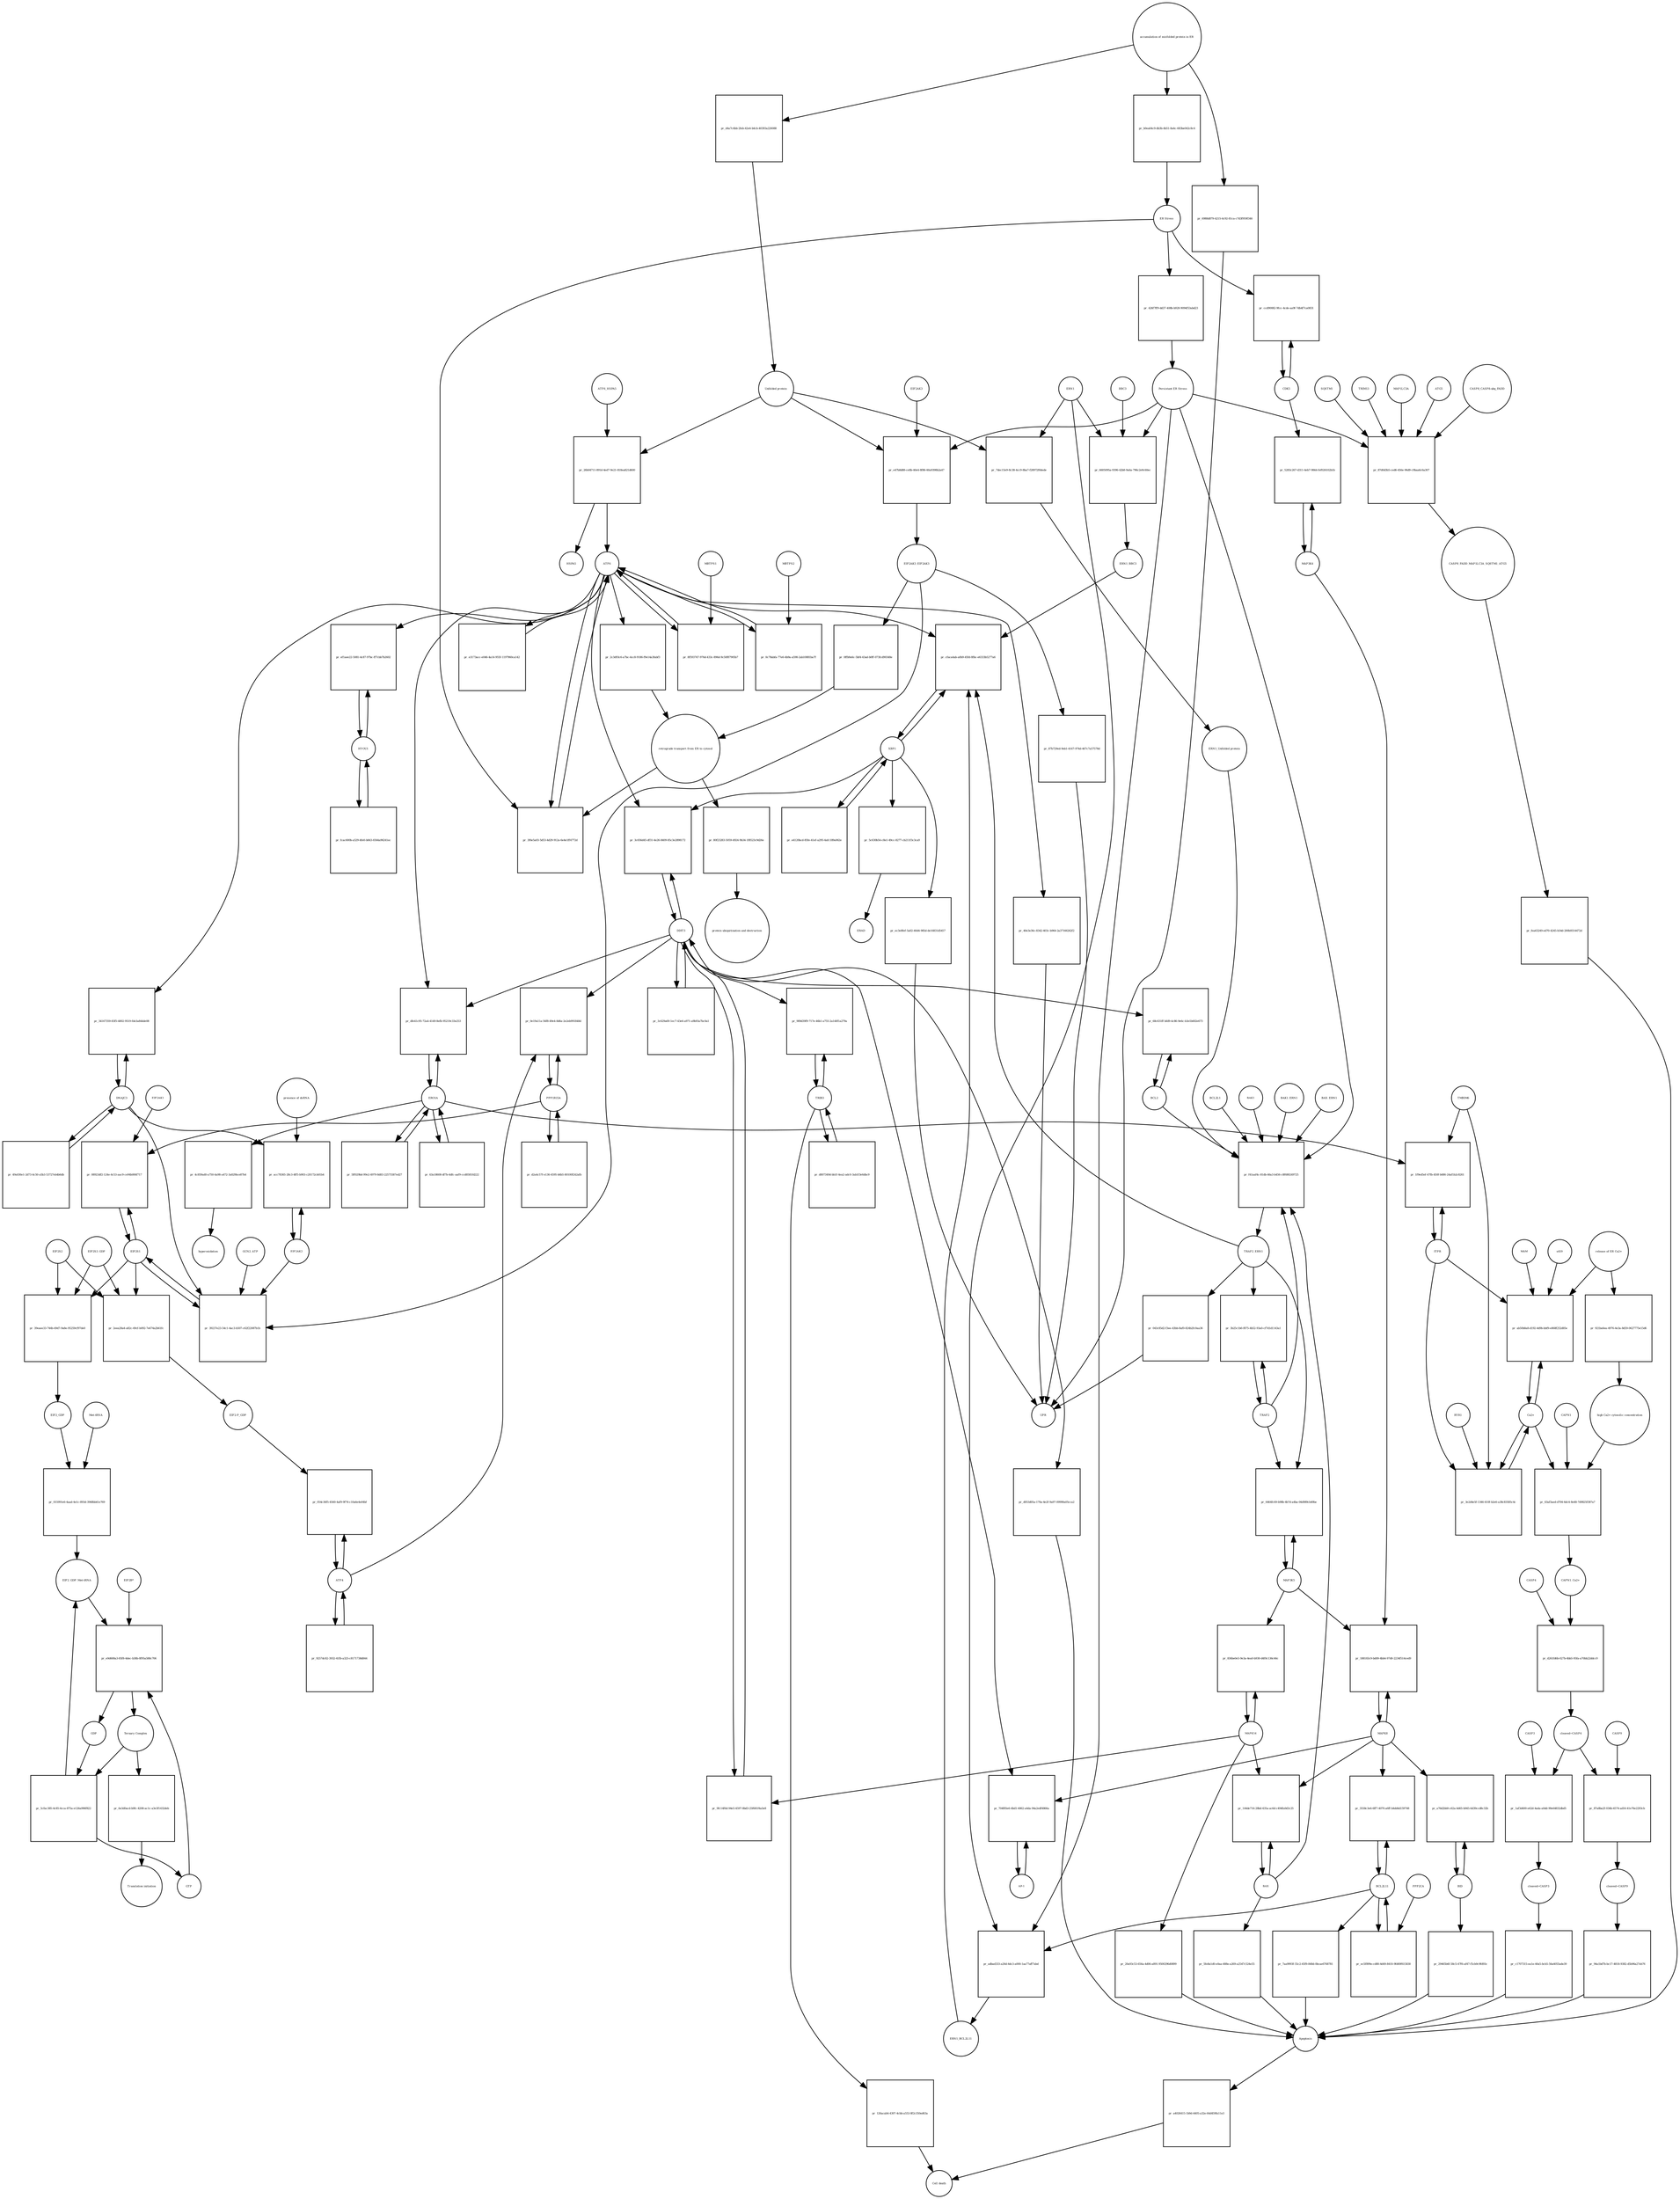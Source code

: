 strict digraph  {
ATF6_HSPA5 [annotation="", bipartite=0, cls=complex, fontsize=4, label=ATF6_HSPA5, shape=circle];
"pr_26b04711-891d-4ed7-9e21-818ea821d600" [annotation="", bipartite=1, cls=process, fontsize=4, label="pr_26b04711-891d-4ed7-9e21-818ea821d600", shape=square];
ATF6 [annotation="urn_miriam_hgnc.symbol_ATF6", bipartite=0, cls=macromolecule, fontsize=4, label=ATF6, shape=circle];
HSPA5 [annotation="urn_miriam_hgnc.symbol_HSPA5", bipartite=0, cls=macromolecule, fontsize=4, label=HSPA5, shape=circle];
"Unfolded protein" [annotation="", bipartite=0, cls=macromolecule, fontsize=4, label="Unfolded protein", shape=circle];
ERN1 [annotation="urn_miriam_hgnc.symbol_ERN1", bipartite=0, cls=macromolecule, fontsize=4, label=ERN1, shape=circle];
"pr_7dec15e9-8c38-4cc9-8ba7-f28972f64ede" [annotation="", bipartite=1, cls=process, fontsize=4, label="pr_7dec15e9-8c38-4cc9-8ba7-f28972f64ede", shape=square];
"ERN1_Unfolded protein" [annotation="", bipartite=0, cls=complex, fontsize=4, label="ERN1_Unfolded protein", shape=circle];
EIF2AK3_EIF2AK3 [annotation="", bipartite=0, cls=complex, fontsize=4, label=EIF2AK3_EIF2AK3, shape=circle];
"pr_0ffb9a6c-5bf4-43ad-b0ff-073fcd90348e" [annotation="", bipartite=1, cls=process, fontsize=4, label="pr_0ffb9a6c-5bf4-43ad-b0ff-073fcd90348e", shape=square];
"retrograde transport from ER to cytosol" [annotation="", bipartite=0, cls=phenotype, fontsize=4, label="retrograde transport from ER to cytosol", shape=circle];
"pr_2c3d93c6-a7bc-4cc8-9186-f9e14a3fabf3" [annotation="", bipartite=1, cls=process, fontsize=4, label="pr_2c3d93c6-a7bc-4cc8-9186-f9e14a3fabf3", shape=square];
"pr_80f23283-5059-4924-9b34-1f8523c9d26e" [annotation="", bipartite=1, cls=process, fontsize=4, label="pr_80f23283-5059-4924-9b34-1f8523c9d26e", shape=square];
"protein ubiquitination and destruction" [annotation="", bipartite=0, cls=phenotype, fontsize=4, label="protein ubiquitination and destruction", shape=circle];
"pr_f41aaf4c-81db-46a3-b456-c8f680249725" [annotation="", bipartite=1, cls=process, fontsize=4, label="pr_f41aaf4c-81db-46a3-b456-c8f680249725", shape=square];
TRAF2_ERN1 [annotation="", bipartite=0, cls=complex, fontsize=4, label=TRAF2_ERN1, shape=circle];
BAK1_ERN1 [annotation="", bipartite=0, cls=complex, fontsize=4, label=BAK1_ERN1, shape=circle];
BAX_ERN1 [annotation="", bipartite=0, cls=complex, fontsize=4, label=BAX_ERN1, shape=circle];
BCL2 [annotation="urn_miriam_hgnc.symbol_BCL2", bipartite=0, cls="nucleic acid feature", fontsize=4, label=BCL2, shape=circle];
BCL2L1 [annotation="urn_miriam_hgnc.symbol_BCL2L1", bipartite=0, cls=macromolecule, fontsize=4, label=BCL2L1, shape=circle];
"Persistant ER Stress" [annotation="", bipartite=0, cls=phenotype, fontsize=4, label="Persistant ER Stress", shape=circle];
BAX [annotation="urn_miriam_hgnc.symbol_BAX", bipartite=0, cls=macromolecule, fontsize=4, label=BAX, shape=circle];
BAK1 [annotation="urn_miriam_hgnc.symbol_BAK1", bipartite=0, cls=macromolecule, fontsize=4, label=BAK1, shape=circle];
TRAF2 [annotation="urn_miriam_hgnc.symbol_TRAF2", bipartite=0, cls=macromolecule, fontsize=4, label=TRAF2, shape=circle];
XBP1 [annotation="urn_miriam_hgnc.symbol_XBP1", bipartite=0, cls=macromolecule, fontsize=4, label=XBP1, shape=circle];
"pr_cfaca4ab-a0b9-45fd-8fbc-e6333b5277a6" [annotation="", bipartite=1, cls=process, fontsize=4, label="pr_cfaca4ab-a0b9-45fd-8fbc-e6333b5277a6", shape=square];
ERN1_BBC3 [annotation="", bipartite=0, cls=complex, fontsize=4, label=ERN1_BBC3, shape=circle];
ERN1_BCL2L11 [annotation="", bipartite=0, cls=complex, fontsize=4, label=ERN1_BCL2L11, shape=circle];
"pr_e4120bcd-85fe-41ef-a295-4afc189a062e" [annotation="", bipartite=1, cls=process, fontsize=4, label="pr_e4120bcd-85fe-41ef-a295-4afc189a062e", shape=square];
"pr_5c630b54-c8e1-49cc-8277-cb211f3c3ca9" [annotation="", bipartite=1, cls=process, fontsize=4, label="pr_5c630b54-c8e1-49cc-8277-cb211f3c3ca9", shape=square];
ERAD [annotation="", bipartite=0, cls=phenotype, fontsize=4, label=ERAD, shape=circle];
"pr_ec3e8fef-5a02-40d4-985d-de16831d5457" [annotation="", bipartite=1, cls=process, fontsize=4, label="pr_ec3e8fef-5a02-40d4-985d-de16831d5457", shape=square];
UPR [annotation="", bipartite=0, cls=phenotype, fontsize=4, label=UPR, shape=circle];
"pr_3b25c1b0-f875-4b52-93a0-cf7d1d1143a1" [annotation="", bipartite=1, cls=process, fontsize=4, label="pr_3b25c1b0-f875-4b52-93a0-cf7d1d1143a1", shape=square];
MAPK8 [annotation="urn_miriam_hgnc.symbol_MAPK8", bipartite=0, cls=macromolecule, fontsize=4, label=MAPK8, shape=circle];
"pr_188183c9-bd09-4bb4-97d0-2234f514ced9" [annotation="", bipartite=1, cls=process, fontsize=4, label="pr_188183c9-bd09-4bb4-97d0-2234f514ced9", shape=square];
MAP3K4 [annotation="urn_miriam_hgnc.symbol_MAP3K4", bipartite=0, cls=macromolecule, fontsize=4, label=MAP3K4, shape=circle];
MAP3K5 [annotation="urn_miriam_hgnc.symbol_MAP3K5", bipartite=0, cls=macromolecule, fontsize=4, label=MAP3K5, shape=circle];
MAPK14 [annotation="urn_miriam_hgnc.symbol_MAPK14", bipartite=0, cls=macromolecule, fontsize=4, label=MAPK14, shape=circle];
"pr_836be0e5-9e3a-4ea0-b930-d4f0c136c46c" [annotation="", bipartite=1, cls=process, fontsize=4, label="pr_836be0e5-9e3a-4ea0-b930-d4f0c136c46c", shape=square];
"pr_20a93c53-656a-4d06-a891-9500296d0899" [annotation="", bipartite=1, cls=process, fontsize=4, label="pr_20a93c53-656a-4d06-a891-9500296d0899", shape=square];
Apoptosis [annotation="", bipartite=0, cls=phenotype, fontsize=4, label=Apoptosis, shape=circle];
DDIT3 [annotation="urn_miriam_hgnc.symbol_DDIT3", bipartite=0, cls=macromolecule, fontsize=4, label=DDIT3, shape=circle];
"pr_9fc14f6d-94e5-4597-8bd3-25f681f4a5e8" [annotation="", bipartite=1, cls=process, fontsize=4, label="pr_9fc14f6d-94e5-4597-8bd3-25f681f4a5e8", shape=square];
"pr_d053d05a-170a-4e2f-9a97-09990a05cca2" [annotation="", bipartite=1, cls=process, fontsize=4, label="pr_d053d05a-170a-4e2f-9a97-09990a05cca2", shape=square];
"pr_68c631ff-bfd9-4c86-9e6c-b3e1b602e673" [annotation="", bipartite=1, cls=process, fontsize=4, label="pr_68c631ff-bfd9-4c86-9e6c-b3e1b602e673", shape=square];
"pr_3f6e5a03-5d53-4d29-912a-6e4e1ff4772d" [annotation="", bipartite=1, cls=process, fontsize=4, label="pr_3f6e5a03-5d53-4d29-912a-6e4e1ff4772d", shape=square];
"ER Stress" [annotation="", bipartite=0, cls=phenotype, fontsize=4, label="ER Stress", shape=circle];
"pr_8f593747-976d-433c-896d-9c50f87905b7" [annotation="", bipartite=1, cls=process, fontsize=4, label="pr_8f593747-976d-433c-896d-9c50f87905b7", shape=square];
MBTPS1 [annotation="urn_miriam_hgnc.symbol_MBTPS1", bipartite=0, cls=macromolecule, fontsize=4, label=MBTPS1, shape=circle];
"pr_0c78abfa-77e6-4b9a-a598-2ab10881ba7f" [annotation="", bipartite=1, cls=process, fontsize=4, label="pr_0c78abfa-77e6-4b9a-a598-2ab10881ba7f", shape=square];
MBTPS2 [annotation="urn_miriam_hgnc.symbol_MBTPS2", bipartite=0, cls=macromolecule, fontsize=4, label=MBTPS2, shape=circle];
"pr_e3173acc-e046-4a14-955f-1197960ca142" [annotation="", bipartite=1, cls=process, fontsize=4, label="pr_e3173acc-e046-4a14-955f-1197960ca142", shape=square];
"pr_3c629a69-1ec7-43e6-a971-a9b93a7bc0a1" [annotation="", bipartite=1, cls=process, fontsize=4, label="pr_3c629a69-1ec7-43e6-a971-a9b93a7bc0a1", shape=square];
"pr_3c656d45-df31-4e26-8409-85c3e2898172" [annotation="", bipartite=1, cls=process, fontsize=4, label="pr_3c656d45-df31-4e26-8409-85c3e2898172", shape=square];
EIF2S1 [annotation="urn_miriam_hgnc.symbol_EIF2S1", bipartite=0, cls=macromolecule, fontsize=4, label=EIF2S1, shape=circle];
"pr_39237e23-54c1-4ac3-b507-c62f22087b1b" [annotation="", bipartite=1, cls=process, fontsize=4, label="pr_39237e23-54c1-4ac3-b507-c62f22087b1b", shape=square];
GCN2_ATP [annotation="", bipartite=0, cls=complex, fontsize=4, label=GCN2_ATP, shape=circle];
EIF2AK2 [annotation="urn_miriam_hgnc.symbol_EIF2AK2", bipartite=0, cls=macromolecule, fontsize=4, label=EIF2AK2, shape=circle];
DNAJC3 [annotation="urn_miriam_hgnc.symbol_DNAJC3", bipartite=0, cls=macromolecule, fontsize=4, label=DNAJC3, shape=circle];
EIF2S2 [annotation="urn_miriam_hgnc.symbol_EIF2S2", bipartite=0, cls=macromolecule, fontsize=4, label=EIF2S2, shape=circle];
"pr_39eaee33-744b-49d7-9a8e-95259cf97de0" [annotation="", bipartite=1, cls=process, fontsize=4, label="pr_39eaee33-744b-49d7-9a8e-95259cf97de0", shape=square];
EIF2S3_GDP [annotation="", bipartite=0, cls=complex, fontsize=4, label=EIF2S3_GDP, shape=circle];
EIF2_GDP [annotation="", bipartite=0, cls=complex, fontsize=4, label=EIF2_GDP, shape=circle];
"EIF2_GDP_Met-tRNA" [annotation="", bipartite=0, cls=complex, fontsize=4, label="EIF2_GDP_Met-tRNA", shape=circle];
"pr_e9d608a3-85f8-4dec-b38b-8f95a588c706" [annotation="", bipartite=1, cls=process, fontsize=4, label="pr_e9d608a3-85f8-4dec-b38b-8f95a588c706", shape=square];
"Ternary Complex" [annotation="", bipartite=0, cls=complex, fontsize=4, label="Ternary Complex", shape=circle];
"EIF2B*" [annotation="", bipartite=0, cls=complex, fontsize=4, label="EIF2B*", shape=circle];
GTP [annotation="urn_miriam_obo.chebi_CHEBI%3A57600", bipartite=0, cls="simple chemical", fontsize=4, label=GTP, shape=circle];
GDP [annotation="urn_miriam_obo.chebi_CHEBI%3A65180", bipartite=0, cls="simple chemical", fontsize=4, label=GDP, shape=circle];
"pr_5cfac385-4c85-4cca-875a-e126a996f822" [annotation="", bipartite=1, cls=process, fontsize=4, label="pr_5cfac385-4c85-4cca-875a-e126a996f822", shape=square];
ATF4 [annotation="urn_miriam_hgnc.symbol_ATF4", bipartite=0, cls=macromolecule, fontsize=4, label=ATF4, shape=circle];
"pr_054c36f5-4560-4af9-9f74-c10a6e4e04bf" [annotation="", bipartite=1, cls=process, fontsize=4, label="pr_054c36f5-4560-4af9-9f74-c10a6e4e04bf", shape=square];
"EIF2-P_GDP" [annotation="", bipartite=0, cls=complex, fontsize=4, label="EIF2-P_GDP", shape=circle];
"pr_9257dc82-3932-41fb-a325-c8171738d844" [annotation="", bipartite=1, cls=process, fontsize=4, label="pr_9257dc82-3932-41fb-a325-c8171738d844", shape=square];
PPP1R15A [annotation="urn_miriam_hgnc.symbol_PPP1R15A", bipartite=0, cls=macromolecule, fontsize=4, label=PPP1R15A, shape=circle];
"pr_0e19a11a-56f8-49e4-8d6a-2e2eb991848d" [annotation="", bipartite=1, cls=process, fontsize=4, label="pr_0e19a11a-56f8-49e4-8d6a-2e2eb991848d", shape=square];
"pr_d2a4c57f-e136-4595-b6b5-80100f242afb" [annotation="", bipartite=1, cls=process, fontsize=4, label="pr_d2a4c57f-e136-4595-b6b5-80100f242afb", shape=square];
"pr_6e3d0acd-b9fc-4208-ac1c-a3e3f1432deb" [annotation="", bipartite=1, cls=process, fontsize=4, label="pr_6e3d0acd-b9fc-4208-ac1c-a3e3f1432deb", shape=square];
"Translation initiation" [annotation="", bipartite=0, cls=phenotype, fontsize=4, label="Translation initiation", shape=circle];
"pr_6464fc69-b98b-4b7d-a4ba-04d989cb49be" [annotation="", bipartite=1, cls=process, fontsize=4, label="pr_6464fc69-b98b-4b7d-a4ba-04d989cb49be", shape=square];
ERO1A [annotation="urn_miriam_hgnc.symbol_ERO1A", bipartite=0, cls=macromolecule, fontsize=4, label=ERO1A, shape=circle];
"pr_dfe41c95-72a4-4149-8efb-95219c33e253" [annotation="", bipartite=1, cls=process, fontsize=4, label="pr_dfe41c95-72a4-4149-8efb-95219c33e253", shape=square];
"pr_63a18608-df7b-4dfc-aaf9-ccd8581fd222" [annotation="", bipartite=1, cls=process, fontsize=4, label="pr_63a18608-df7b-4dfc-aaf9-ccd8581fd222", shape=square];
"pr_08923df2-124e-4c53-aac9-ce94b006f717" [annotation="", bipartite=1, cls=process, fontsize=4, label="pr_08923df2-124e-4c53-aac9-ce94b006f717", shape=square];
EIF2AK1 [annotation="urn_miriam_hgnc.symbol_EIF2AK1", bipartite=0, cls=macromolecule, fontsize=4, label=EIF2AK1, shape=circle];
"pr_144de716-28bd-435a-ac6d-c494fa0d3c25" [annotation="", bipartite=1, cls=process, fontsize=4, label="pr_144de716-28bd-435a-ac6d-c494fa0d3c25", shape=square];
"pr_5fe8a1d0-e0aa-488e-a269-a2547c524e55" [annotation="", bipartite=1, cls=process, fontsize=4, label="pr_5fe8a1d0-e0aa-488e-a269-a2547c524e55", shape=square];
"Ca2+" [annotation="urn_miriam_obo.chebi_CHEBI%3A29108", bipartite=0, cls="simple chemical", fontsize=4, label="Ca2+", shape=circle];
"pr_ab50b8a8-d192-4d9b-bbf9-e868f252d85e" [annotation="", bipartite=1, cls=process, fontsize=4, label="pr_ab50b8a8-d192-4d9b-bbf9-e868f252d85e", shape=square];
"release of ER Ca2+" [annotation="", bipartite=0, cls=phenotype, fontsize=4, label="release of ER Ca2+", shape=circle];
ITPR [annotation="urn_miriam_hgnc.symbol_ITPR1|urn_miriam_hgnc.symbol_ITPR2|urn_miriam_hgnc.symbol_ITPR3", bipartite=0, cls=macromolecule, fontsize=4, label=ITPR, shape=circle];
MAM [annotation="", bipartite=0, cls=phenotype, fontsize=4, label=MAM, shape=circle];
s619 [annotation="", bipartite=0, cls=complex, fontsize=4, label=s619, shape=circle];
"pr_5283c267-d311-4eb7-9844-fef026102b1b" [annotation="", bipartite=1, cls=process, fontsize=4, label="pr_5283c267-d311-4eb7-9844-fef026102b1b", shape=square];
CDK5 [annotation="urn_miriam_hgnc.symbol_CDK5", bipartite=0, cls=macromolecule, fontsize=4, label=CDK5, shape=circle];
"pr_ccd90082-9fcc-4cde-aa9f-7db4f7ca0831" [annotation="", bipartite=1, cls="uncertain process", fontsize=4, label="pr_ccd90082-9fcc-4cde-aa9f-7db4f7ca0831", shape=square];
"pr_a4026415-1b9d-4405-a32e-64d459fa11e3" [annotation="", bipartite=1, cls=process, fontsize=4, label="pr_a4026415-1b9d-4405-a32e-64d459fa11e3", shape=square];
"Cell death" [annotation="", bipartite=0, cls=phenotype, fontsize=4, label="Cell death", shape=circle];
"pr_3e2d4e5f-1346-410f-b2e6-a38c83585c4c" [annotation="", bipartite=1, cls=process, fontsize=4, label="pr_3e2d4e5f-1346-410f-b2e6-a38c83585c4c", shape=square];
TMBIM6 [annotation="urn_miriam_hgnc.symbol_TMBIM6", bipartite=0, cls=macromolecule, fontsize=4, label=TMBIM6, shape=circle];
RYR1 [annotation="urn_miriam_hgnc.symbol_RYR1", bipartite=0, cls=macromolecule, fontsize=4, label=RYR1, shape=circle];
EIF2AK3 [annotation="urn_miriam_hgnc.symbol_EIF2AK3", bipartite=0, cls=macromolecule, fontsize=4, label=EIF2AK3, shape=circle];
"pr_e47b8d88-ce8b-40e4-8f86-60a9398b2a47" [annotation="", bipartite=1, cls=process, fontsize=4, label="pr_e47b8d88-ce8b-40e4-8f86-60a9398b2a47", shape=square];
"pr_4c859ad0-a750-4a98-a472-3a829bce87b4" [annotation="", bipartite=1, cls=process, fontsize=4, label="pr_4c859ad0-a750-4a98-a472-3a829bce87b4", shape=square];
hyperoxidation [annotation="", bipartite=0, cls=phenotype, fontsize=4, label=hyperoxidation, shape=circle];
"pr_5ff029bd-99e2-4979-8d83-22575587ed27" [annotation="", bipartite=1, cls=process, fontsize=4, label="pr_5ff029bd-99e2-4979-8d83-22575587ed27", shape=square];
"pr_426f7ff9-dd37-408b-b928-9094f53abd23" [annotation="", bipartite=1, cls=process, fontsize=4, label="pr_426f7ff9-dd37-408b-b928-9094f53abd23", shape=square];
"CASP8_CASP8-ubq_FADD" [annotation="", bipartite=0, cls=complex, fontsize=4, label="CASP8_CASP8-ubq_FADD", shape=circle];
"pr_87d0d3b5-ced6-456e-96d9-c9baa6c6a307" [annotation="", bipartite=1, cls=process, fontsize=4, label="pr_87d0d3b5-ced6-456e-96d9-c9baa6c6a307", shape=square];
"SQSTM1 " [annotation="urn_miriam_hgnc.symbol_SQSTM1", bipartite=0, cls=macromolecule, fontsize=4, label="SQSTM1 ", shape=circle];
CASP8_FADD_MAP1LC3A_SQSTM1_ATG5 [annotation="", bipartite=0, cls=complex, fontsize=4, label=CASP8_FADD_MAP1LC3A_SQSTM1_ATG5, shape=circle];
TRIM13 [annotation="urn_miriam_hgnc.symbol_TRIM13", bipartite=0, cls=macromolecule, fontsize=4, label=TRIM13, shape=circle];
MAP1LC3A [annotation="urn_miriam_hgnc.symbol_MAP1LC3A", bipartite=0, cls=macromolecule, fontsize=4, label=MAP1LC3A, shape=circle];
ATG5 [annotation="urn_miriam_hgnc.symbol_ATG5", bipartite=0, cls=macromolecule, fontsize=4, label=ATG5, shape=circle];
"pr_fea63249-ed70-4245-b54d-200b9314472d" [annotation="", bipartite=1, cls=process, fontsize=4, label="pr_fea63249-ed70-4245-b54d-200b9314472d", shape=square];
"AP-1" [annotation="urn_miriam_hgnc.symbol_FOS|urn_miriam_hgnc.symbol_FOSB|urn_miriam_hgnc.symbol_FOSL1|urn_miriam_hgnc.symbol_FOSL2|urn_miriam_hgnc.symbol_JUN|urn_miriam_hgnc.symbol_JUNB|urn_miriam_hgnc.symbol_JUND", bipartite=0, cls=macromolecule, fontsize=4, label="AP-1", shape=circle];
"pr_704f85e6-4bd1-4062-a4da-94a2edf4866a" [annotation="", bipartite=1, cls=process, fontsize=4, label="pr_704f85e6-4bd1-4062-a4da-94a2edf4866a", shape=square];
"pr_acc78365-28c3-4ff5-b903-c20172cb01b4" [annotation="", bipartite=1, cls=process, fontsize=4, label="pr_acc78365-28c3-4ff5-b903-c20172cb01b4", shape=square];
"presence of dsRNA" [annotation="", bipartite=0, cls=phenotype, fontsize=4, label="presence of dsRNA", shape=circle];
"Met-tRNA" [annotation="urn_miriam_hgnc_HGNC%3A34779", bipartite=0, cls="nucleic acid feature", fontsize=4, label="Met-tRNA", shape=circle];
"pr_015991e6-4aad-4e1c-893d-3948bb41e769" [annotation="", bipartite=1, cls=process, fontsize=4, label="pr_015991e6-4aad-4e1c-893d-3948bb41e769", shape=square];
"pr_2eea28a4-a82c-49cf-b092-7e674a2b61fc" [annotation="", bipartite=1, cls=process, fontsize=4, label="pr_2eea28a4-a82c-49cf-b092-7e674a2b61fc", shape=square];
"accumulation of misfolded protein in ER" [annotation="", bipartite=0, cls=phenotype, fontsize=4, label="accumulation of misfolded protein in ER", shape=circle];
"pr_d4a7c4bb-2feb-42e4-b4cb-40393a226088" [annotation="", bipartite=1, cls=process, fontsize=4, label="pr_d4a7c4bb-2feb-42e4-b4cb-40393a226088", shape=square];
"pr_b0ea64c9-db3b-4b51-8a4c-683be042c8c4" [annotation="", bipartite=1, cls=process, fontsize=4, label="pr_b0ea64c9-db3b-4b51-8a4c-683be042c8c4", shape=square];
"pr_6988d879-4215-4c92-81ca-c7d3f959f346" [annotation="", bipartite=1, cls=process, fontsize=4, label="pr_6988d879-4215-4c92-81ca-c7d3f959f346", shape=square];
"pr_87b729ed-9eb1-4167-974d-467c7a57578d" [annotation="", bipartite=1, cls=process, fontsize=4, label="pr_87b729ed-9eb1-4167-974d-467c7a57578d", shape=square];
"pr_043c85d2-f3ee-43bb-8af0-824b2fc0aa36" [annotation="", bipartite=1, cls=process, fontsize=4, label="pr_043c85d2-f3ee-43bb-8af0-824b2fc0aa36", shape=square];
"pr_40e3e36c-8342-403c-b964-2a37166262f2" [annotation="", bipartite=1, cls=process, fontsize=4, label="pr_40e3e36c-8342-403c-b964-2a37166262f2", shape=square];
BCL2L11 [annotation="urn_miriam_hgnc.symbol_BCL2L11", bipartite=0, cls=macromolecule, fontsize=4, label=BCL2L11, shape=circle];
"pr_3558c3e6-6ff7-4070-a6ff-b4dd4d159748" [annotation="", bipartite=1, cls=process, fontsize=4, label="pr_3558c3e6-6ff7-4070-a6ff-b4dd4d159748", shape=square];
BID [annotation="urn_miriam_hgnc.symbol_BID", bipartite=0, cls=macromolecule, fontsize=4, label=BID, shape=circle];
"pr_a76d2bb9-c62a-4d65-b945-6d39ccd8c32b" [annotation="", bipartite=1, cls=process, fontsize=4, label="pr_a76d2bb9-c62a-4d65-b945-6d39ccd8c32b", shape=square];
"pr_7aa9993f-55c2-45f9-848d-0bcae6768781" [annotation="", bipartite=1, cls=process, fontsize=4, label="pr_7aa9993f-55c2-45f9-848d-0bcae6768781", shape=square];
"pr_29465b6f-58c5-47f6-af47-f5cb9c9fd93c" [annotation="", bipartite=1, cls=process, fontsize=4, label="pr_29465b6f-58c5-47f6-af47-f5cb9c9fd93c", shape=square];
"pr_adbad333-a26d-4dc3-a000-1aa77aff7abd" [annotation="", bipartite=1, cls=process, fontsize=4, label="pr_adbad333-a26d-4dc3-a000-1aa77aff7abd", shape=square];
"pr_6605095a-9396-42b8-9a6a-796c2e9c60ec" [annotation="", bipartite=1, cls=process, fontsize=4, label="pr_6605095a-9396-42b8-9a6a-796c2e9c60ec", shape=square];
BBC3 [annotation="urn_miriam_hgnc.symbol_BBC3", bipartite=0, cls=macromolecule, fontsize=4, label=BBC3, shape=circle];
"pr_ec5f899e-cd80-4d49-8410-9fd69f615830" [annotation="", bipartite=1, cls=process, fontsize=4, label="pr_ec5f899e-cd80-4d49-8410-9fd69f615830", shape=square];
PPP2CA [annotation="urn_miriam_hgnc.symbol_PPP2CA", bipartite=0, cls=macromolecule, fontsize=4, label=PPP2CA, shape=circle];
TRIB3 [annotation="urn_miriam_hgnc.symbol_TRIB3", bipartite=0, cls=macromolecule, fontsize=4, label=TRIB3, shape=circle];
"pr_989d39f9-717e-46b1-a755-2a140f1a279a" [annotation="", bipartite=1, cls=process, fontsize=4, label="pr_989d39f9-717e-46b1-a755-2a140f1a279a", shape=square];
"pr_d807349d-bb1f-4ea2-adc0-3ab1f3e6dbc9" [annotation="", bipartite=1, cls=process, fontsize=4, label="pr_d807349d-bb1f-4ea2-adc0-3ab1f3e6dbc9", shape=square];
"pr_126acab4-4307-4cbb-a553-8f2c350ed63a" [annotation="", bipartite=1, cls=process, fontsize=4, label="pr_126acab4-4307-4cbb-a553-8f2c350ed63a", shape=square];
"pr_921ba6ea-4976-4e3a-8d59-0627775e15d6" [annotation="", bipartite=1, cls=process, fontsize=4, label="pr_921ba6ea-4976-4e3a-8d59-0627775e15d6", shape=square];
"high Ca2+ cytosolic concentration" [annotation="", bipartite=0, cls=phenotype, fontsize=4, label="high Ca2+ cytosolic concentration", shape=circle];
"pr_34167359-83f5-4802-9519-fde3a844de08" [annotation="", bipartite=1, cls=process, fontsize=4, label="pr_34167359-83f5-4802-9519-fde3a844de08", shape=square];
"pr_49a036e1-2d73-4c50-a5b3-53727eb4b6db" [annotation="", bipartite=1, cls=process, fontsize=4, label="pr_49a036e1-2d73-4c50-a5b3-53727eb4b6db", shape=square];
"pr_1f9ed5ef-47fb-450f-b686-24af1b2c8261" [annotation="", bipartite=1, cls=process, fontsize=4, label="pr_1f9ed5ef-47fb-450f-b686-24af1b2c8261", shape=square];
CASP4 [annotation="urn_miriam_hgnc.symbol_CASP4", bipartite=0, cls=macromolecule, fontsize=4, label=CASP4, shape=circle];
"pr_d261fd6b-027b-4bb5-95fa-a70bb22ddcc9" [annotation="", bipartite=1, cls=process, fontsize=4, label="pr_d261fd6b-027b-4bb5-95fa-a70bb22ddcc9", shape=square];
"cleaved~CASP4" [annotation="urn_miriam_hgnc.symbol_CASP4", bipartite=0, cls=macromolecule, fontsize=4, label="cleaved~CASP4", shape=circle];
"CAPN1_Ca2+" [annotation="", bipartite=0, cls=complex, fontsize=4, label="CAPN1_Ca2+", shape=circle];
CASP3 [annotation="urn_miriam_hgnc.symbol_CASP3", bipartite=0, cls=macromolecule, fontsize=4, label=CASP3, shape=circle];
"pr_1af3d400-e62d-4ada-a0dd-99e64832dbd5" [annotation="", bipartite=1, cls=process, fontsize=4, label="pr_1af3d400-e62d-4ada-a0dd-99e64832dbd5", shape=square];
"cleaved~CASP3" [annotation="urn_miriam_hgnc.symbol_CASP3", bipartite=0, cls=macromolecule, fontsize=4, label="cleaved~CASP3", shape=circle];
CASP9 [annotation="urn_miriam_hgnc.symbol_CSAP9", bipartite=0, cls=macromolecule, fontsize=4, label=CASP9, shape=circle];
"pr_87a8ba2f-034b-4574-ad16-41e76e2293cb" [annotation="", bipartite=1, cls=process, fontsize=4, label="pr_87a8ba2f-034b-4574-ad16-41e76e2293cb", shape=square];
"cleaved~CASP9" [annotation="urn_miriam_hgnc.symbol_CASP9", bipartite=0, cls=macromolecule, fontsize=4, label="cleaved~CASP9", shape=circle];
CAPN1 [annotation="urn_miriam_hgnc.symbol_CAPN1", bipartite=0, cls=macromolecule, fontsize=4, label=CAPN1, shape=circle];
"pr_63af3aed-d704-4dc4-8e48-7d9825f387a7" [annotation="", bipartite=1, cls=process, fontsize=4, label="pr_63af3aed-d704-4dc4-8e48-7d9825f387a7", shape=square];
"pr_c1707315-ea1e-40a5-bcb5-56a4055ade39" [annotation="", bipartite=1, cls=process, fontsize=4, label="pr_c1707315-ea1e-40a5-bcb5-56a4055ade39", shape=square];
"pr_94a1bd7b-bc17-4818-9382-d5b96a27eb76" [annotation="", bipartite=1, cls=process, fontsize=4, label="pr_94a1bd7b-bc17-4818-9382-d5b96a27eb76", shape=square];
HYOU1 [annotation="urn_miriam_hgnc.symbol_HYOU1", bipartite=0, cls=macromolecule, fontsize=4, label=HYOU1, shape=circle];
"pr_ef1aee22-5081-4c87-97bc-ff7cbb7b2602" [annotation="", bipartite=1, cls=process, fontsize=4, label="pr_ef1aee22-5081-4c87-97bc-ff7cbb7b2602", shape=square];
"pr_fcac600b-a529-4fe0-b843-6564a96241ec" [annotation="", bipartite=1, cls=process, fontsize=4, label="pr_fcac600b-a529-4fe0-b843-6564a96241ec", shape=square];
ATF6_HSPA5 -> "pr_26b04711-891d-4ed7-9e21-818ea821d600"  [annotation="", interaction_type=consumption];
"pr_26b04711-891d-4ed7-9e21-818ea821d600" -> ATF6  [annotation="", interaction_type=production];
"pr_26b04711-891d-4ed7-9e21-818ea821d600" -> HSPA5  [annotation="", interaction_type=production];
ATF6 -> "pr_2c3d93c6-a7bc-4cc8-9186-f9e14a3fabf3"  [annotation="", interaction_type=consumption];
ATF6 -> "pr_cfaca4ab-a0b9-45fd-8fbc-e6333b5277a6"  [annotation="urn_miriam_pubmed_26587781|urn_miriam_pubmed_23430059", interaction_type=catalysis];
ATF6 -> "pr_3f6e5a03-5d53-4d29-912a-6e4e1ff4772d"  [annotation="", interaction_type=consumption];
ATF6 -> "pr_8f593747-976d-433c-896d-9c50f87905b7"  [annotation="", interaction_type=consumption];
ATF6 -> "pr_0c78abfa-77e6-4b9a-a598-2ab10881ba7f"  [annotation="", interaction_type=consumption];
ATF6 -> "pr_e3173acc-e046-4a14-955f-1197960ca142"  [annotation="", interaction_type=consumption];
ATF6 -> "pr_3c656d45-df31-4e26-8409-85c3e2898172"  [annotation="urn_miriam_pubmed_26587781|urn_miriam_pubmed_17991856|urn_miriam_pubmed_28843399", interaction_type=catalysis];
ATF6 -> "pr_dfe41c95-72a4-4149-8efb-95219c33e253"  [annotation="urn_miriam_pubmed_23850759|urn_miriam_pubmed_25387528", interaction_type=catalysis];
ATF6 -> "pr_40e3e36c-8342-403c-b964-2a37166262f2"  [annotation="", interaction_type=consumption];
ATF6 -> "pr_34167359-83f5-4802-9519-fde3a844de08"  [annotation="urn_miriam_pubmed_12601012|urn_miriam_pubmed_18360008", interaction_type=catalysis];
ATF6 -> "pr_ef1aee22-5081-4c87-97bc-ff7cbb7b2602"  [annotation=urn_miriam_pubmed_18360008, interaction_type=catalysis];
"Unfolded protein" -> "pr_26b04711-891d-4ed7-9e21-818ea821d600"  [annotation="urn_miriam_pubmed_19509052|urn_miriam_pubmed_12847084|urn_miriam_pubmed_23850759", interaction_type=catalysis];
"Unfolded protein" -> "pr_7dec15e9-8c38-4cc9-8ba7-f28972f64ede"  [annotation="", interaction_type=consumption];
"Unfolded protein" -> "pr_e47b8d88-ce8b-40e4-8f86-60a9398b2a47"  [annotation=urn_miriam_pubmed_17991856, interaction_type=catalysis];
ERN1 -> "pr_7dec15e9-8c38-4cc9-8ba7-f28972f64ede"  [annotation="", interaction_type=consumption];
ERN1 -> "pr_adbad333-a26d-4dc3-a000-1aa77aff7abd"  [annotation="", interaction_type=consumption];
ERN1 -> "pr_6605095a-9396-42b8-9a6a-796c2e9c60ec"  [annotation="", interaction_type=consumption];
"pr_7dec15e9-8c38-4cc9-8ba7-f28972f64ede" -> "ERN1_Unfolded protein"  [annotation="", interaction_type=production];
"ERN1_Unfolded protein" -> "pr_f41aaf4c-81db-46a3-b456-c8f680249725"  [annotation="", interaction_type=consumption];
EIF2AK3_EIF2AK3 -> "pr_0ffb9a6c-5bf4-43ad-b0ff-073fcd90348e"  [annotation="", interaction_type=consumption];
EIF2AK3_EIF2AK3 -> "pr_39237e23-54c1-4ac3-b507-c62f22087b1b"  [annotation="urn_miriam_pubmed_12667446|urn_miriam_pubmed_16246152|urn_miriam_pubmed_12601012|urn_miriam_pubmed_23850759|urn_miriam_pubmed_18360008|urn_miriam_pubmed_26587781", interaction_type=catalysis];
EIF2AK3_EIF2AK3 -> "pr_87b729ed-9eb1-4167-974d-467c7a57578d"  [annotation="", interaction_type=consumption];
"pr_0ffb9a6c-5bf4-43ad-b0ff-073fcd90348e" -> "retrograde transport from ER to cytosol"  [annotation="", interaction_type=production];
"retrograde transport from ER to cytosol" -> "pr_80f23283-5059-4924-9b34-1f8523c9d26e"  [annotation="", interaction_type=consumption];
"retrograde transport from ER to cytosol" -> "pr_3f6e5a03-5d53-4d29-912a-6e4e1ff4772d"  [annotation="urn_miriam_pubmed_18360008|urn_miriam_pubmed_17991856|urn_miriam_pubmed_26587781|urn_miriam_pubmed_12847084", interaction_type=inhibition];
"pr_2c3d93c6-a7bc-4cc8-9186-f9e14a3fabf3" -> "retrograde transport from ER to cytosol"  [annotation="", interaction_type=production];
"pr_80f23283-5059-4924-9b34-1f8523c9d26e" -> "protein ubiquitination and destruction"  [annotation="", interaction_type=production];
"pr_f41aaf4c-81db-46a3-b456-c8f680249725" -> TRAF2_ERN1  [annotation="", interaction_type=production];
TRAF2_ERN1 -> "pr_cfaca4ab-a0b9-45fd-8fbc-e6333b5277a6"  [annotation="urn_miriam_pubmed_26587781|urn_miriam_pubmed_23430059", interaction_type=catalysis];
TRAF2_ERN1 -> "pr_3b25c1b0-f875-4b52-93a0-cf7d1d1143a1"  [annotation=urn_miriam_pubmed_23850759, interaction_type=catalysis];
TRAF2_ERN1 -> "pr_6464fc69-b98b-4b7d-a4ba-04d989cb49be"  [annotation=urn_miriam_pubmed_23850759, interaction_type=catalysis];
TRAF2_ERN1 -> "pr_043c85d2-f3ee-43bb-8af0-824b2fc0aa36"  [annotation="", interaction_type=consumption];
BAK1_ERN1 -> "pr_f41aaf4c-81db-46a3-b456-c8f680249725"  [annotation="urn_miriam_pubmed_23850759|urn_miriam_pubmed_23430059|urn_miriam_pubmed_26587781", interaction_type=catalysis];
BAX_ERN1 -> "pr_f41aaf4c-81db-46a3-b456-c8f680249725"  [annotation="urn_miriam_pubmed_23850759|urn_miriam_pubmed_23430059|urn_miriam_pubmed_26587781", interaction_type=catalysis];
BCL2 -> "pr_f41aaf4c-81db-46a3-b456-c8f680249725"  [annotation="urn_miriam_pubmed_23850759|urn_miriam_pubmed_23430059|urn_miriam_pubmed_26587781", interaction_type=inhibition];
BCL2 -> "pr_68c631ff-bfd9-4c86-9e6c-b3e1b602e673"  [annotation="", interaction_type=consumption];
BCL2L1 -> "pr_f41aaf4c-81db-46a3-b456-c8f680249725"  [annotation="urn_miriam_pubmed_23850759|urn_miriam_pubmed_23430059|urn_miriam_pubmed_26587781", interaction_type=inhibition];
"Persistant ER Stress" -> "pr_f41aaf4c-81db-46a3-b456-c8f680249725"  [annotation="urn_miriam_pubmed_23850759|urn_miriam_pubmed_23430059|urn_miriam_pubmed_26587781", interaction_type=inhibition];
"Persistant ER Stress" -> "pr_e47b8d88-ce8b-40e4-8f86-60a9398b2a47"  [annotation=urn_miriam_pubmed_17991856, interaction_type=catalysis];
"Persistant ER Stress" -> "pr_87d0d3b5-ced6-456e-96d9-c9baa6c6a307"  [annotation=urn_miriam_pubmed_17991856, interaction_type=catalysis];
"Persistant ER Stress" -> "pr_adbad333-a26d-4dc3-a000-1aa77aff7abd"  [annotation="urn_miriam_pubmed_23850759|urn_miriam_pubmed_23430059|urn_miriam_pubmed_26587781", interaction_type=inhibition];
"Persistant ER Stress" -> "pr_6605095a-9396-42b8-9a6a-796c2e9c60ec"  [annotation="urn_miriam_pubmed_23430059|urn_miriam_pubmed_17991856", interaction_type=inhibition];
BAX -> "pr_f41aaf4c-81db-46a3-b456-c8f680249725"  [annotation="urn_miriam_pubmed_23850759|urn_miriam_pubmed_23430059|urn_miriam_pubmed_26587781", interaction_type=catalysis];
BAX -> "pr_144de716-28bd-435a-ac6d-c494fa0d3c25"  [annotation="", interaction_type=consumption];
BAX -> "pr_5fe8a1d0-e0aa-488e-a269-a2547c524e55"  [annotation="", interaction_type=consumption];
BAK1 -> "pr_f41aaf4c-81db-46a3-b456-c8f680249725"  [annotation="urn_miriam_pubmed_23850759|urn_miriam_pubmed_23430059|urn_miriam_pubmed_26587781", interaction_type=catalysis];
TRAF2 -> "pr_f41aaf4c-81db-46a3-b456-c8f680249725"  [annotation="", interaction_type=consumption];
TRAF2 -> "pr_3b25c1b0-f875-4b52-93a0-cf7d1d1143a1"  [annotation="", interaction_type=consumption];
TRAF2 -> "pr_6464fc69-b98b-4b7d-a4ba-04d989cb49be"  [annotation=urn_miriam_pubmed_23850759, interaction_type=catalysis];
XBP1 -> "pr_cfaca4ab-a0b9-45fd-8fbc-e6333b5277a6"  [annotation="", interaction_type=consumption];
XBP1 -> "pr_e4120bcd-85fe-41ef-a295-4afc189a062e"  [annotation="", interaction_type=consumption];
XBP1 -> "pr_5c630b54-c8e1-49cc-8277-cb211f3c3ca9"  [annotation="", interaction_type=consumption];
XBP1 -> "pr_ec3e8fef-5a02-40d4-985d-de16831d5457"  [annotation="", interaction_type=consumption];
XBP1 -> "pr_3c656d45-df31-4e26-8409-85c3e2898172"  [annotation="urn_miriam_pubmed_26587781|urn_miriam_pubmed_17991856|urn_miriam_pubmed_28843399", interaction_type=catalysis];
"pr_cfaca4ab-a0b9-45fd-8fbc-e6333b5277a6" -> XBP1  [annotation="", interaction_type=production];
ERN1_BBC3 -> "pr_cfaca4ab-a0b9-45fd-8fbc-e6333b5277a6"  [annotation="urn_miriam_pubmed_26587781|urn_miriam_pubmed_23430059", interaction_type=catalysis];
ERN1_BCL2L11 -> "pr_cfaca4ab-a0b9-45fd-8fbc-e6333b5277a6"  [annotation="urn_miriam_pubmed_26587781|urn_miriam_pubmed_23430059", interaction_type=catalysis];
"pr_e4120bcd-85fe-41ef-a295-4afc189a062e" -> XBP1  [annotation="", interaction_type=production];
"pr_5c630b54-c8e1-49cc-8277-cb211f3c3ca9" -> ERAD  [annotation="", interaction_type=production];
"pr_ec3e8fef-5a02-40d4-985d-de16831d5457" -> UPR  [annotation="", interaction_type=production];
"pr_3b25c1b0-f875-4b52-93a0-cf7d1d1143a1" -> TRAF2  [annotation="", interaction_type=production];
MAPK8 -> "pr_188183c9-bd09-4bb4-97d0-2234f514ced9"  [annotation="", interaction_type=consumption];
MAPK8 -> "pr_144de716-28bd-435a-ac6d-c494fa0d3c25"  [annotation="urn_miriam_pubmed_18191217|urn_miriam_pubmed_23430059", interaction_type=catalysis];
MAPK8 -> "pr_704f85e6-4bd1-4062-a4da-94a2edf4866a"  [annotation="urn_miriam_pubmed_26618107|urn_miriam_pubmed_26587781|urn_miriam_pubmed_23850759", interaction_type=catalysis];
MAPK8 -> "pr_3558c3e6-6ff7-4070-a6ff-b4dd4d159748"  [annotation="urn_miriam_pubmed_26018731|urn_miriam_pubmed_23850759", interaction_type=catalysis];
MAPK8 -> "pr_a76d2bb9-c62a-4d65-b945-6d39ccd8c32b"  [annotation="urn_miriam_pubmed_23430059|urn_miriam_pubmed_11583631", interaction_type=catalysis];
"pr_188183c9-bd09-4bb4-97d0-2234f514ced9" -> MAPK8  [annotation="", interaction_type=production];
MAP3K4 -> "pr_188183c9-bd09-4bb4-97d0-2234f514ced9"  [annotation="urn_miriam_pubmed_18191217|urn_miriam_pubmed_23850759|urn_miriam_pubmed_26587781", interaction_type=catalysis];
MAP3K4 -> "pr_5283c267-d311-4eb7-9844-fef026102b1b"  [annotation="", interaction_type=consumption];
MAP3K5 -> "pr_188183c9-bd09-4bb4-97d0-2234f514ced9"  [annotation="urn_miriam_pubmed_18191217|urn_miriam_pubmed_23850759|urn_miriam_pubmed_26587781", interaction_type=catalysis];
MAP3K5 -> "pr_836be0e5-9e3a-4ea0-b930-d4f0c136c46c"  [annotation="urn_miriam_pubmed_23850759|urn_miriam_pubmed_12215209", interaction_type=catalysis];
MAP3K5 -> "pr_6464fc69-b98b-4b7d-a4ba-04d989cb49be"  [annotation="", interaction_type=consumption];
MAPK14 -> "pr_836be0e5-9e3a-4ea0-b930-d4f0c136c46c"  [annotation="", interaction_type=consumption];
MAPK14 -> "pr_20a93c53-656a-4d06-a891-9500296d0899"  [annotation="", interaction_type=consumption];
MAPK14 -> "pr_9fc14f6d-94e5-4597-8bd3-25f681f4a5e8"  [annotation="urn_miriam_pubmed_23850759|urn_miriam_pubmed_23430059|urn_miriam_pubmed_26137585", interaction_type=catalysis];
MAPK14 -> "pr_144de716-28bd-435a-ac6d-c494fa0d3c25"  [annotation="urn_miriam_pubmed_18191217|urn_miriam_pubmed_23430059", interaction_type=catalysis];
"pr_836be0e5-9e3a-4ea0-b930-d4f0c136c46c" -> MAPK14  [annotation="", interaction_type=production];
"pr_20a93c53-656a-4d06-a891-9500296d0899" -> Apoptosis  [annotation="", interaction_type=production];
Apoptosis -> "pr_a4026415-1b9d-4405-a32e-64d459fa11e3"  [annotation="", interaction_type=consumption];
DDIT3 -> "pr_9fc14f6d-94e5-4597-8bd3-25f681f4a5e8"  [annotation="", interaction_type=consumption];
DDIT3 -> "pr_d053d05a-170a-4e2f-9a97-09990a05cca2"  [annotation="", interaction_type=consumption];
DDIT3 -> "pr_68c631ff-bfd9-4c86-9e6c-b3e1b602e673"  [annotation="urn_miriam_pubmed_30662442|urn_miriam_pubmed_23850759", interaction_type=inhibition];
DDIT3 -> "pr_3c629a69-1ec7-43e6-a971-a9b93a7bc0a1"  [annotation="", interaction_type=consumption];
DDIT3 -> "pr_3c656d45-df31-4e26-8409-85c3e2898172"  [annotation="", interaction_type=consumption];
DDIT3 -> "pr_0e19a11a-56f8-49e4-8d6a-2e2eb991848d"  [annotation="urn_miriam_pubmed_23850759|urn_miriam_pubmed_31638256", interaction_type=catalysis];
DDIT3 -> "pr_dfe41c95-72a4-4149-8efb-95219c33e253"  [annotation="urn_miriam_pubmed_23850759|urn_miriam_pubmed_25387528", interaction_type=catalysis];
DDIT3 -> "pr_704f85e6-4bd1-4062-a4da-94a2edf4866a"  [annotation="urn_miriam_pubmed_26618107|urn_miriam_pubmed_26587781|urn_miriam_pubmed_23850759", interaction_type=catalysis];
DDIT3 -> "pr_989d39f9-717e-46b1-a755-2a140f1a279a"  [annotation="urn_miriam_pubmed_23430059|urn_miriam_pubmed_18940792", interaction_type=catalysis];
"pr_9fc14f6d-94e5-4597-8bd3-25f681f4a5e8" -> DDIT3  [annotation="", interaction_type=production];
"pr_d053d05a-170a-4e2f-9a97-09990a05cca2" -> Apoptosis  [annotation="", interaction_type=production];
"pr_68c631ff-bfd9-4c86-9e6c-b3e1b602e673" -> BCL2  [annotation="", interaction_type=production];
"pr_3f6e5a03-5d53-4d29-912a-6e4e1ff4772d" -> ATF6  [annotation="", interaction_type=production];
"ER Stress" -> "pr_3f6e5a03-5d53-4d29-912a-6e4e1ff4772d"  [annotation="urn_miriam_pubmed_18360008|urn_miriam_pubmed_17991856|urn_miriam_pubmed_26587781|urn_miriam_pubmed_12847084", interaction_type=catalysis];
"ER Stress" -> "pr_ccd90082-9fcc-4cde-aa9f-7db4f7ca0831"  [annotation=urn_miriam_pubmed_22388889, interaction_type=catalysis];
"ER Stress" -> "pr_426f7ff9-dd37-408b-b928-9094f53abd23"  [annotation="", interaction_type=consumption];
"pr_8f593747-976d-433c-896d-9c50f87905b7" -> ATF6  [annotation="", interaction_type=production];
MBTPS1 -> "pr_8f593747-976d-433c-896d-9c50f87905b7"  [annotation="urn_miriam_pubmed_18360008|urn_miriam_pubmed_17991856|urn_miriam_pubmed_26587781|urn_miriam_pubmed_23850759", interaction_type=catalysis];
"pr_0c78abfa-77e6-4b9a-a598-2ab10881ba7f" -> ATF6  [annotation="", interaction_type=production];
MBTPS2 -> "pr_0c78abfa-77e6-4b9a-a598-2ab10881ba7f"  [annotation="urn_miriam_pubmed_23850759|urn_miriam_pubmed_26587781|urn_miriam_pubmed_17991856|urn_miriam_pubmed_18360008", interaction_type=catalysis];
"pr_e3173acc-e046-4a14-955f-1197960ca142" -> ATF6  [annotation="", interaction_type=production];
"pr_3c629a69-1ec7-43e6-a971-a9b93a7bc0a1" -> DDIT3  [annotation="", interaction_type=production];
"pr_3c656d45-df31-4e26-8409-85c3e2898172" -> DDIT3  [annotation="", interaction_type=production];
EIF2S1 -> "pr_39237e23-54c1-4ac3-b507-c62f22087b1b"  [annotation="", interaction_type=consumption];
EIF2S1 -> "pr_39eaee33-744b-49d7-9a8e-95259cf97de0"  [annotation="", interaction_type=consumption];
EIF2S1 -> "pr_08923df2-124e-4c53-aac9-ce94b006f717"  [annotation="", interaction_type=consumption];
EIF2S1 -> "pr_2eea28a4-a82c-49cf-b092-7e674a2b61fc"  [annotation="", interaction_type=consumption];
"pr_39237e23-54c1-4ac3-b507-c62f22087b1b" -> EIF2S1  [annotation="", interaction_type=production];
GCN2_ATP -> "pr_39237e23-54c1-4ac3-b507-c62f22087b1b"  [annotation="urn_miriam_pubmed_12667446|urn_miriam_pubmed_16246152|urn_miriam_pubmed_12601012|urn_miriam_pubmed_23850759|urn_miriam_pubmed_18360008|urn_miriam_pubmed_26587781", interaction_type=catalysis];
EIF2AK2 -> "pr_39237e23-54c1-4ac3-b507-c62f22087b1b"  [annotation="urn_miriam_pubmed_12667446|urn_miriam_pubmed_16246152|urn_miriam_pubmed_12601012|urn_miriam_pubmed_23850759|urn_miriam_pubmed_18360008|urn_miriam_pubmed_26587781", interaction_type=catalysis];
EIF2AK2 -> "pr_acc78365-28c3-4ff5-b903-c20172cb01b4"  [annotation="", interaction_type=consumption];
DNAJC3 -> "pr_39237e23-54c1-4ac3-b507-c62f22087b1b"  [annotation="urn_miriam_pubmed_12667446|urn_miriam_pubmed_16246152|urn_miriam_pubmed_12601012|urn_miriam_pubmed_23850759|urn_miriam_pubmed_18360008|urn_miriam_pubmed_26587781", interaction_type=inhibition];
DNAJC3 -> "pr_acc78365-28c3-4ff5-b903-c20172cb01b4"  [annotation="urn_miriam_pubmed_12601012|urn_miriam_pubmed_26587781|urn_miriam_pubmed_23850759", interaction_type=inhibition];
DNAJC3 -> "pr_34167359-83f5-4802-9519-fde3a844de08"  [annotation="", interaction_type=consumption];
DNAJC3 -> "pr_49a036e1-2d73-4c50-a5b3-53727eb4b6db"  [annotation="", interaction_type=consumption];
EIF2S2 -> "pr_39eaee33-744b-49d7-9a8e-95259cf97de0"  [annotation="", interaction_type=consumption];
EIF2S2 -> "pr_2eea28a4-a82c-49cf-b092-7e674a2b61fc"  [annotation="", interaction_type=consumption];
"pr_39eaee33-744b-49d7-9a8e-95259cf97de0" -> EIF2_GDP  [annotation="", interaction_type=production];
EIF2S3_GDP -> "pr_39eaee33-744b-49d7-9a8e-95259cf97de0"  [annotation="", interaction_type=consumption];
EIF2S3_GDP -> "pr_2eea28a4-a82c-49cf-b092-7e674a2b61fc"  [annotation="", interaction_type=consumption];
EIF2_GDP -> "pr_015991e6-4aad-4e1c-893d-3948bb41e769"  [annotation="", interaction_type=consumption];
"EIF2_GDP_Met-tRNA" -> "pr_e9d608a3-85f8-4dec-b38b-8f95a588c706"  [annotation="", interaction_type=consumption];
"pr_e9d608a3-85f8-4dec-b38b-8f95a588c706" -> "Ternary Complex"  [annotation="", interaction_type=production];
"pr_e9d608a3-85f8-4dec-b38b-8f95a588c706" -> GDP  [annotation="", interaction_type=production];
"Ternary Complex" -> "pr_5cfac385-4c85-4cca-875a-e126a996f822"  [annotation="", interaction_type=consumption];
"Ternary Complex" -> "pr_6e3d0acd-b9fc-4208-ac1c-a3e3f1432deb"  [annotation="", interaction_type=consumption];
"EIF2B*" -> "pr_e9d608a3-85f8-4dec-b38b-8f95a588c706"  [annotation="urn_miriam_pubmed_23850759|urn_miriam_pubmed_16246152", interaction_type=catalysis];
GTP -> "pr_e9d608a3-85f8-4dec-b38b-8f95a588c706"  [annotation="", interaction_type=consumption];
GDP -> "pr_5cfac385-4c85-4cca-875a-e126a996f822"  [annotation="", interaction_type=consumption];
"pr_5cfac385-4c85-4cca-875a-e126a996f822" -> "EIF2_GDP_Met-tRNA"  [annotation="", interaction_type=production];
"pr_5cfac385-4c85-4cca-875a-e126a996f822" -> GTP  [annotation="", interaction_type=production];
ATF4 -> "pr_054c36f5-4560-4af9-9f74-c10a6e4e04bf"  [annotation="", interaction_type=consumption];
ATF4 -> "pr_9257dc82-3932-41fb-a325-c8171738d844"  [annotation="", interaction_type=consumption];
ATF4 -> "pr_0e19a11a-56f8-49e4-8d6a-2e2eb991848d"  [annotation="urn_miriam_pubmed_23850759|urn_miriam_pubmed_31638256", interaction_type=catalysis];
"pr_054c36f5-4560-4af9-9f74-c10a6e4e04bf" -> ATF4  [annotation="", interaction_type=production];
"EIF2-P_GDP" -> "pr_054c36f5-4560-4af9-9f74-c10a6e4e04bf"  [annotation="urn_miriam_pubmed_15277680|urn_miriam_pubmed_16246152|urn_miriam_pubmed_23850759", interaction_type=catalysis];
"pr_9257dc82-3932-41fb-a325-c8171738d844" -> ATF4  [annotation="", interaction_type=production];
PPP1R15A -> "pr_0e19a11a-56f8-49e4-8d6a-2e2eb991848d"  [annotation="", interaction_type=consumption];
PPP1R15A -> "pr_d2a4c57f-e136-4595-b6b5-80100f242afb"  [annotation="", interaction_type=consumption];
PPP1R15A -> "pr_08923df2-124e-4c53-aac9-ce94b006f717"  [annotation="urn_miriam_pubmed_23850759|urn_miriam_pubmed_12667446|urn_miriam_pubmed_16246152|urn_miriam_pubmed_12601012", interaction_type=catalysis];
"pr_0e19a11a-56f8-49e4-8d6a-2e2eb991848d" -> PPP1R15A  [annotation="", interaction_type=production];
"pr_d2a4c57f-e136-4595-b6b5-80100f242afb" -> PPP1R15A  [annotation="", interaction_type=production];
"pr_6e3d0acd-b9fc-4208-ac1c-a3e3f1432deb" -> "Translation initiation"  [annotation="", interaction_type=production];
"pr_6464fc69-b98b-4b7d-a4ba-04d989cb49be" -> MAP3K5  [annotation="", interaction_type=production];
ERO1A -> "pr_dfe41c95-72a4-4149-8efb-95219c33e253"  [annotation="", interaction_type=consumption];
ERO1A -> "pr_63a18608-df7b-4dfc-aaf9-ccd8581fd222"  [annotation="", interaction_type=consumption];
ERO1A -> "pr_4c859ad0-a750-4a98-a472-3a829bce87b4"  [annotation="", interaction_type=consumption];
ERO1A -> "pr_5ff029bd-99e2-4979-8d83-22575587ed27"  [annotation="", interaction_type=consumption];
ERO1A -> "pr_1f9ed5ef-47fb-450f-b686-24af1b2c8261"  [annotation="urn_miriam_pubmed_23850759|urn_miriam_pubmed_23430059", interaction_type=catalysis];
"pr_dfe41c95-72a4-4149-8efb-95219c33e253" -> ERO1A  [annotation="", interaction_type=production];
"pr_63a18608-df7b-4dfc-aaf9-ccd8581fd222" -> ERO1A  [annotation="", interaction_type=production];
"pr_08923df2-124e-4c53-aac9-ce94b006f717" -> EIF2S1  [annotation="", interaction_type=production];
EIF2AK1 -> "pr_08923df2-124e-4c53-aac9-ce94b006f717"  [annotation="urn_miriam_pubmed_23850759|urn_miriam_pubmed_12667446|urn_miriam_pubmed_16246152|urn_miriam_pubmed_12601012", interaction_type=catalysis];
"pr_144de716-28bd-435a-ac6d-c494fa0d3c25" -> BAX  [annotation="", interaction_type=production];
"pr_5fe8a1d0-e0aa-488e-a269-a2547c524e55" -> Apoptosis  [annotation="", interaction_type=production];
"Ca2+" -> "pr_ab50b8a8-d192-4d9b-bbf9-e868f252d85e"  [annotation="", interaction_type=consumption];
"Ca2+" -> "pr_3e2d4e5f-1346-410f-b2e6-a38c83585c4c"  [annotation="", interaction_type=consumption];
"Ca2+" -> "pr_63af3aed-d704-4dc4-8e48-7d9825f387a7"  [annotation="", interaction_type=consumption];
"pr_ab50b8a8-d192-4d9b-bbf9-e868f252d85e" -> "Ca2+"  [annotation="", interaction_type=production];
"release of ER Ca2+" -> "pr_ab50b8a8-d192-4d9b-bbf9-e868f252d85e"  [annotation=urn_miriam_pubmed_23850759, interaction_type=catalysis];
"release of ER Ca2+" -> "pr_921ba6ea-4976-4e3a-8d59-0627775e15d6"  [annotation="", interaction_type=consumption];
ITPR -> "pr_ab50b8a8-d192-4d9b-bbf9-e868f252d85e"  [annotation=urn_miriam_pubmed_23850759, interaction_type=catalysis];
ITPR -> "pr_3e2d4e5f-1346-410f-b2e6-a38c83585c4c"  [annotation=urn_miriam_pubmed_23850759, interaction_type=catalysis];
ITPR -> "pr_1f9ed5ef-47fb-450f-b686-24af1b2c8261"  [annotation="", interaction_type=consumption];
MAM -> "pr_ab50b8a8-d192-4d9b-bbf9-e868f252d85e"  [annotation=urn_miriam_pubmed_23850759, interaction_type=catalysis];
s619 -> "pr_ab50b8a8-d192-4d9b-bbf9-e868f252d85e"  [annotation=urn_miriam_pubmed_23850759, interaction_type=catalysis];
"pr_5283c267-d311-4eb7-9844-fef026102b1b" -> MAP3K4  [annotation="", interaction_type=production];
CDK5 -> "pr_5283c267-d311-4eb7-9844-fef026102b1b"  [annotation=urn_miriam_pubmed_22388889, interaction_type=catalysis];
CDK5 -> "pr_ccd90082-9fcc-4cde-aa9f-7db4f7ca0831"  [annotation="", interaction_type=consumption];
"pr_ccd90082-9fcc-4cde-aa9f-7db4f7ca0831" -> CDK5  [annotation="", interaction_type=production];
"pr_a4026415-1b9d-4405-a32e-64d459fa11e3" -> "Cell death"  [annotation="", interaction_type=production];
"pr_3e2d4e5f-1346-410f-b2e6-a38c83585c4c" -> "Ca2+"  [annotation="", interaction_type=production];
TMBIM6 -> "pr_3e2d4e5f-1346-410f-b2e6-a38c83585c4c"  [annotation=urn_miriam_pubmed_23850759, interaction_type=catalysis];
TMBIM6 -> "pr_1f9ed5ef-47fb-450f-b686-24af1b2c8261"  [annotation="urn_miriam_pubmed_23850759|urn_miriam_pubmed_23430059", interaction_type=catalysis];
RYR1 -> "pr_3e2d4e5f-1346-410f-b2e6-a38c83585c4c"  [annotation=urn_miriam_pubmed_23850759, interaction_type=catalysis];
EIF2AK3 -> "pr_e47b8d88-ce8b-40e4-8f86-60a9398b2a47"  [annotation="", interaction_type=consumption];
"pr_e47b8d88-ce8b-40e4-8f86-60a9398b2a47" -> EIF2AK3_EIF2AK3  [annotation="", interaction_type=production];
"pr_4c859ad0-a750-4a98-a472-3a829bce87b4" -> hyperoxidation  [annotation="", interaction_type=production];
"pr_5ff029bd-99e2-4979-8d83-22575587ed27" -> ERO1A  [annotation="", interaction_type=production];
"pr_426f7ff9-dd37-408b-b928-9094f53abd23" -> "Persistant ER Stress"  [annotation="", interaction_type=production];
"CASP8_CASP8-ubq_FADD" -> "pr_87d0d3b5-ced6-456e-96d9-c9baa6c6a307"  [annotation="", interaction_type=consumption];
"pr_87d0d3b5-ced6-456e-96d9-c9baa6c6a307" -> CASP8_FADD_MAP1LC3A_SQSTM1_ATG5  [annotation="", interaction_type=production];
"SQSTM1 " -> "pr_87d0d3b5-ced6-456e-96d9-c9baa6c6a307"  [annotation="", interaction_type=consumption];
CASP8_FADD_MAP1LC3A_SQSTM1_ATG5 -> "pr_fea63249-ed70-4245-b54d-200b9314472d"  [annotation="", interaction_type=consumption];
TRIM13 -> "pr_87d0d3b5-ced6-456e-96d9-c9baa6c6a307"  [annotation=urn_miriam_pubmed_17991856, interaction_type=catalysis];
MAP1LC3A -> "pr_87d0d3b5-ced6-456e-96d9-c9baa6c6a307"  [annotation="", interaction_type=consumption];
ATG5 -> "pr_87d0d3b5-ced6-456e-96d9-c9baa6c6a307"  [annotation="", interaction_type=consumption];
"pr_fea63249-ed70-4245-b54d-200b9314472d" -> Apoptosis  [annotation="", interaction_type=production];
"AP-1" -> "pr_704f85e6-4bd1-4062-a4da-94a2edf4866a"  [annotation="", interaction_type=consumption];
"pr_704f85e6-4bd1-4062-a4da-94a2edf4866a" -> "AP-1"  [annotation="", interaction_type=production];
"pr_acc78365-28c3-4ff5-b903-c20172cb01b4" -> EIF2AK2  [annotation="", interaction_type=production];
"presence of dsRNA" -> "pr_acc78365-28c3-4ff5-b903-c20172cb01b4"  [annotation="urn_miriam_pubmed_12601012|urn_miriam_pubmed_26587781|urn_miriam_pubmed_23850759", interaction_type=catalysis];
"Met-tRNA" -> "pr_015991e6-4aad-4e1c-893d-3948bb41e769"  [annotation="", interaction_type=consumption];
"pr_015991e6-4aad-4e1c-893d-3948bb41e769" -> "EIF2_GDP_Met-tRNA"  [annotation="", interaction_type=production];
"pr_2eea28a4-a82c-49cf-b092-7e674a2b61fc" -> "EIF2-P_GDP"  [annotation="", interaction_type=production];
"accumulation of misfolded protein in ER" -> "pr_d4a7c4bb-2feb-42e4-b4cb-40393a226088"  [annotation="", interaction_type=consumption];
"accumulation of misfolded protein in ER" -> "pr_b0ea64c9-db3b-4b51-8a4c-683be042c8c4"  [annotation="", interaction_type=consumption];
"accumulation of misfolded protein in ER" -> "pr_6988d879-4215-4c92-81ca-c7d3f959f346"  [annotation="", interaction_type=consumption];
"pr_d4a7c4bb-2feb-42e4-b4cb-40393a226088" -> "Unfolded protein"  [annotation="", interaction_type=production];
"pr_b0ea64c9-db3b-4b51-8a4c-683be042c8c4" -> "ER Stress"  [annotation="", interaction_type=production];
"pr_6988d879-4215-4c92-81ca-c7d3f959f346" -> UPR  [annotation="", interaction_type=production];
"pr_87b729ed-9eb1-4167-974d-467c7a57578d" -> UPR  [annotation="", interaction_type=production];
"pr_043c85d2-f3ee-43bb-8af0-824b2fc0aa36" -> UPR  [annotation="", interaction_type=production];
"pr_40e3e36c-8342-403c-b964-2a37166262f2" -> UPR  [annotation="", interaction_type=production];
BCL2L11 -> "pr_3558c3e6-6ff7-4070-a6ff-b4dd4d159748"  [annotation="", interaction_type=consumption];
BCL2L11 -> "pr_7aa9993f-55c2-45f9-848d-0bcae6768781"  [annotation="", interaction_type=consumption];
BCL2L11 -> "pr_adbad333-a26d-4dc3-a000-1aa77aff7abd"  [annotation="", interaction_type=consumption];
BCL2L11 -> "pr_ec5f899e-cd80-4d49-8410-9fd69f615830"  [annotation="", interaction_type=consumption];
"pr_3558c3e6-6ff7-4070-a6ff-b4dd4d159748" -> BCL2L11  [annotation="", interaction_type=production];
BID -> "pr_a76d2bb9-c62a-4d65-b945-6d39ccd8c32b"  [annotation="", interaction_type=consumption];
BID -> "pr_29465b6f-58c5-47f6-af47-f5cb9c9fd93c"  [annotation="", interaction_type=consumption];
"pr_a76d2bb9-c62a-4d65-b945-6d39ccd8c32b" -> BID  [annotation="", interaction_type=production];
"pr_7aa9993f-55c2-45f9-848d-0bcae6768781" -> Apoptosis  [annotation="", interaction_type=production];
"pr_29465b6f-58c5-47f6-af47-f5cb9c9fd93c" -> Apoptosis  [annotation="", interaction_type=production];
"pr_adbad333-a26d-4dc3-a000-1aa77aff7abd" -> ERN1_BCL2L11  [annotation="", interaction_type=production];
"pr_6605095a-9396-42b8-9a6a-796c2e9c60ec" -> ERN1_BBC3  [annotation="", interaction_type=production];
BBC3 -> "pr_6605095a-9396-42b8-9a6a-796c2e9c60ec"  [annotation="", interaction_type=consumption];
"pr_ec5f899e-cd80-4d49-8410-9fd69f615830" -> BCL2L11  [annotation="", interaction_type=production];
PPP2CA -> "pr_ec5f899e-cd80-4d49-8410-9fd69f615830"  [annotation="urn_miriam_pubmed_23850759|urn_miriam_pubmed_23430059", interaction_type=catalysis];
TRIB3 -> "pr_989d39f9-717e-46b1-a755-2a140f1a279a"  [annotation="", interaction_type=consumption];
TRIB3 -> "pr_d807349d-bb1f-4ea2-adc0-3ab1f3e6dbc9"  [annotation="", interaction_type=consumption];
TRIB3 -> "pr_126acab4-4307-4cbb-a553-8f2c350ed63a"  [annotation="", interaction_type=consumption];
"pr_989d39f9-717e-46b1-a755-2a140f1a279a" -> TRIB3  [annotation="", interaction_type=production];
"pr_d807349d-bb1f-4ea2-adc0-3ab1f3e6dbc9" -> TRIB3  [annotation="", interaction_type=production];
"pr_126acab4-4307-4cbb-a553-8f2c350ed63a" -> "Cell death"  [annotation="", interaction_type=production];
"pr_921ba6ea-4976-4e3a-8d59-0627775e15d6" -> "high Ca2+ cytosolic concentration"  [annotation="", interaction_type=production];
"high Ca2+ cytosolic concentration" -> "pr_63af3aed-d704-4dc4-8e48-7d9825f387a7"  [annotation=urn_miriam_pubmed_19931333, interaction_type=catalysis];
"pr_34167359-83f5-4802-9519-fde3a844de08" -> DNAJC3  [annotation="", interaction_type=production];
"pr_49a036e1-2d73-4c50-a5b3-53727eb4b6db" -> DNAJC3  [annotation="", interaction_type=production];
"pr_1f9ed5ef-47fb-450f-b686-24af1b2c8261" -> ITPR  [annotation="", interaction_type=production];
CASP4 -> "pr_d261fd6b-027b-4bb5-95fa-a70bb22ddcc9"  [annotation="", interaction_type=consumption];
"pr_d261fd6b-027b-4bb5-95fa-a70bb22ddcc9" -> "cleaved~CASP4"  [annotation="", interaction_type=production];
"cleaved~CASP4" -> "pr_1af3d400-e62d-4ada-a0dd-99e64832dbd5"  [annotation="urn_miriam_pubmed_19931333|urn_miriam_pubmed_26618107", interaction_type=catalysis];
"cleaved~CASP4" -> "pr_87a8ba2f-034b-4574-ad16-41e76e2293cb"  [annotation="urn_miriam_pubmed_19931333|urn_miriam_pubmed_26618107", interaction_type=catalysis];
"CAPN1_Ca2+" -> "pr_d261fd6b-027b-4bb5-95fa-a70bb22ddcc9"  [annotation=urn_miriam_pubmed_19931333, interaction_type=catalysis];
CASP3 -> "pr_1af3d400-e62d-4ada-a0dd-99e64832dbd5"  [annotation="", interaction_type=consumption];
"pr_1af3d400-e62d-4ada-a0dd-99e64832dbd5" -> "cleaved~CASP3"  [annotation="", interaction_type=production];
"cleaved~CASP3" -> "pr_c1707315-ea1e-40a5-bcb5-56a4055ade39"  [annotation="", interaction_type=consumption];
CASP9 -> "pr_87a8ba2f-034b-4574-ad16-41e76e2293cb"  [annotation="", interaction_type=consumption];
"pr_87a8ba2f-034b-4574-ad16-41e76e2293cb" -> "cleaved~CASP9"  [annotation="", interaction_type=production];
"cleaved~CASP9" -> "pr_94a1bd7b-bc17-4818-9382-d5b96a27eb76"  [annotation="", interaction_type=consumption];
CAPN1 -> "pr_63af3aed-d704-4dc4-8e48-7d9825f387a7"  [annotation="", interaction_type=consumption];
"pr_63af3aed-d704-4dc4-8e48-7d9825f387a7" -> "CAPN1_Ca2+"  [annotation="", interaction_type=production];
"pr_c1707315-ea1e-40a5-bcb5-56a4055ade39" -> Apoptosis  [annotation="", interaction_type=production];
"pr_94a1bd7b-bc17-4818-9382-d5b96a27eb76" -> Apoptosis  [annotation="", interaction_type=production];
HYOU1 -> "pr_ef1aee22-5081-4c87-97bc-ff7cbb7b2602"  [annotation="", interaction_type=consumption];
HYOU1 -> "pr_fcac600b-a529-4fe0-b843-6564a96241ec"  [annotation="", interaction_type=consumption];
"pr_ef1aee22-5081-4c87-97bc-ff7cbb7b2602" -> HYOU1  [annotation="", interaction_type=production];
"pr_fcac600b-a529-4fe0-b843-6564a96241ec" -> HYOU1  [annotation="", interaction_type=production];
}
